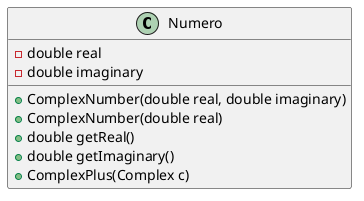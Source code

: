 @startuml
'https://plantuml.com/class-diagram

class Numero {
-double real
-double imaginary
+ComplexNumber(double real, double imaginary)
+ComplexNumber(double real)
+double getReal()
+double getImaginary()
+ComplexPlus(Complex c)
}

@enduml